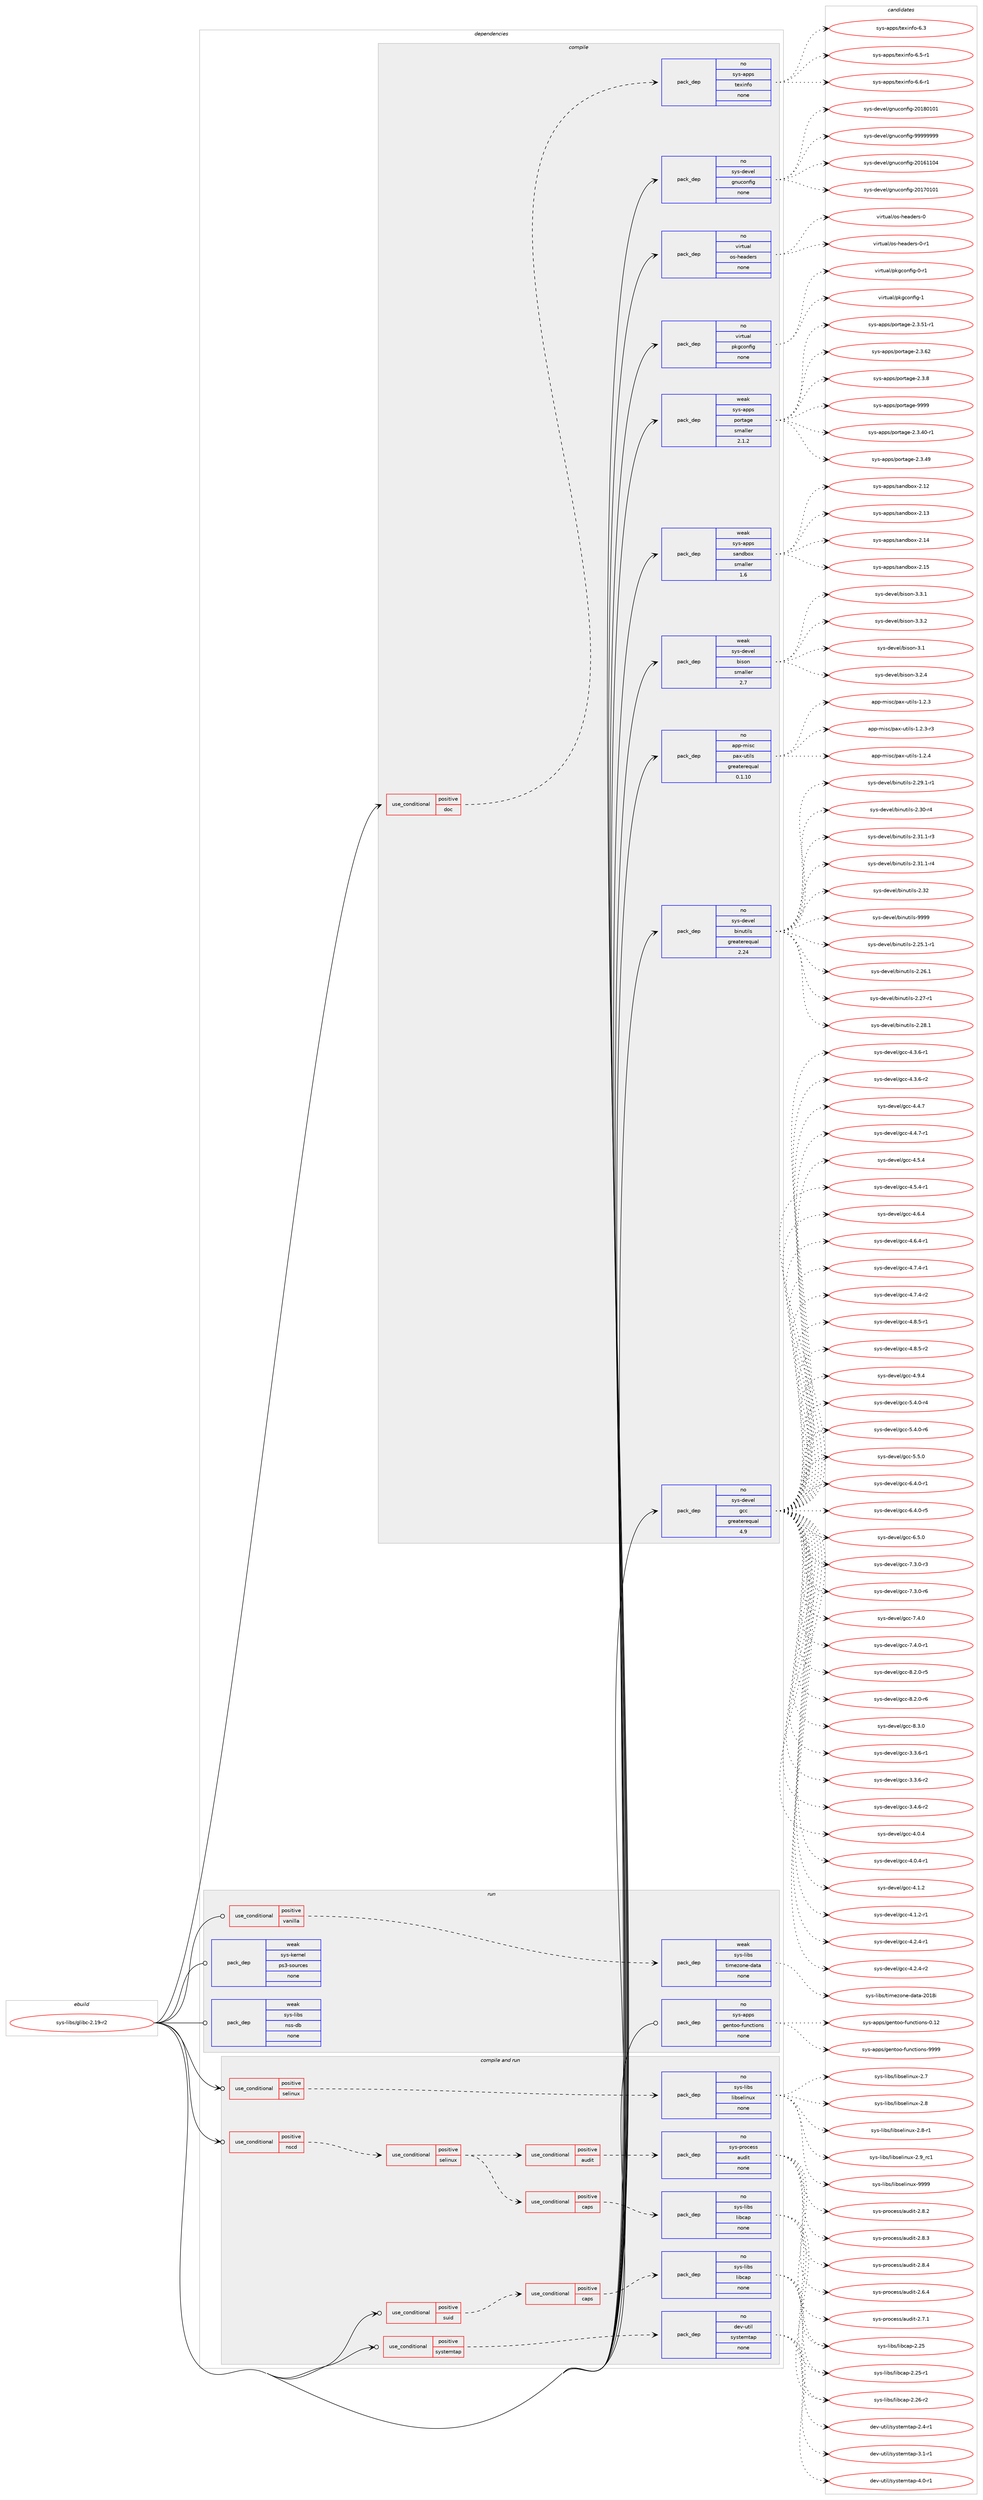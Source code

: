 digraph prolog {

# *************
# Graph options
# *************

newrank=true;
concentrate=true;
compound=true;
graph [rankdir=LR,fontname=Helvetica,fontsize=10,ranksep=1.5];#, ranksep=2.5, nodesep=0.2];
edge  [arrowhead=vee];
node  [fontname=Helvetica,fontsize=10];

# **********
# The ebuild
# **********

subgraph cluster_leftcol {
color=gray;
rank=same;
label=<<i>ebuild</i>>;
id [label="sys-libs/glibc-2.19-r2", color=red, width=4, href="../sys-libs/glibc-2.19-r2.svg"];
}

# ****************
# The dependencies
# ****************

subgraph cluster_midcol {
color=gray;
label=<<i>dependencies</i>>;
subgraph cluster_compile {
fillcolor="#eeeeee";
style=filled;
label=<<i>compile</i>>;
subgraph cond461608 {
dependency1737065 [label=<<TABLE BORDER="0" CELLBORDER="1" CELLSPACING="0" CELLPADDING="4"><TR><TD ROWSPAN="3" CELLPADDING="10">use_conditional</TD></TR><TR><TD>positive</TD></TR><TR><TD>doc</TD></TR></TABLE>>, shape=none, color=red];
subgraph pack1246850 {
dependency1737066 [label=<<TABLE BORDER="0" CELLBORDER="1" CELLSPACING="0" CELLPADDING="4" WIDTH="220"><TR><TD ROWSPAN="6" CELLPADDING="30">pack_dep</TD></TR><TR><TD WIDTH="110">no</TD></TR><TR><TD>sys-apps</TD></TR><TR><TD>texinfo</TD></TR><TR><TD>none</TD></TR><TR><TD></TD></TR></TABLE>>, shape=none, color=blue];
}
dependency1737065:e -> dependency1737066:w [weight=20,style="dashed",arrowhead="vee"];
}
id:e -> dependency1737065:w [weight=20,style="solid",arrowhead="vee"];
subgraph pack1246851 {
dependency1737067 [label=<<TABLE BORDER="0" CELLBORDER="1" CELLSPACING="0" CELLPADDING="4" WIDTH="220"><TR><TD ROWSPAN="6" CELLPADDING="30">pack_dep</TD></TR><TR><TD WIDTH="110">no</TD></TR><TR><TD>app-misc</TD></TR><TR><TD>pax-utils</TD></TR><TR><TD>greaterequal</TD></TR><TR><TD>0.1.10</TD></TR></TABLE>>, shape=none, color=blue];
}
id:e -> dependency1737067:w [weight=20,style="solid",arrowhead="vee"];
subgraph pack1246852 {
dependency1737068 [label=<<TABLE BORDER="0" CELLBORDER="1" CELLSPACING="0" CELLPADDING="4" WIDTH="220"><TR><TD ROWSPAN="6" CELLPADDING="30">pack_dep</TD></TR><TR><TD WIDTH="110">no</TD></TR><TR><TD>sys-devel</TD></TR><TR><TD>binutils</TD></TR><TR><TD>greaterequal</TD></TR><TR><TD>2.24</TD></TR></TABLE>>, shape=none, color=blue];
}
id:e -> dependency1737068:w [weight=20,style="solid",arrowhead="vee"];
subgraph pack1246853 {
dependency1737069 [label=<<TABLE BORDER="0" CELLBORDER="1" CELLSPACING="0" CELLPADDING="4" WIDTH="220"><TR><TD ROWSPAN="6" CELLPADDING="30">pack_dep</TD></TR><TR><TD WIDTH="110">no</TD></TR><TR><TD>sys-devel</TD></TR><TR><TD>gcc</TD></TR><TR><TD>greaterequal</TD></TR><TR><TD>4.9</TD></TR></TABLE>>, shape=none, color=blue];
}
id:e -> dependency1737069:w [weight=20,style="solid",arrowhead="vee"];
subgraph pack1246854 {
dependency1737070 [label=<<TABLE BORDER="0" CELLBORDER="1" CELLSPACING="0" CELLPADDING="4" WIDTH="220"><TR><TD ROWSPAN="6" CELLPADDING="30">pack_dep</TD></TR><TR><TD WIDTH="110">no</TD></TR><TR><TD>sys-devel</TD></TR><TR><TD>gnuconfig</TD></TR><TR><TD>none</TD></TR><TR><TD></TD></TR></TABLE>>, shape=none, color=blue];
}
id:e -> dependency1737070:w [weight=20,style="solid",arrowhead="vee"];
subgraph pack1246855 {
dependency1737071 [label=<<TABLE BORDER="0" CELLBORDER="1" CELLSPACING="0" CELLPADDING="4" WIDTH="220"><TR><TD ROWSPAN="6" CELLPADDING="30">pack_dep</TD></TR><TR><TD WIDTH="110">no</TD></TR><TR><TD>virtual</TD></TR><TR><TD>os-headers</TD></TR><TR><TD>none</TD></TR><TR><TD></TD></TR></TABLE>>, shape=none, color=blue];
}
id:e -> dependency1737071:w [weight=20,style="solid",arrowhead="vee"];
subgraph pack1246856 {
dependency1737072 [label=<<TABLE BORDER="0" CELLBORDER="1" CELLSPACING="0" CELLPADDING="4" WIDTH="220"><TR><TD ROWSPAN="6" CELLPADDING="30">pack_dep</TD></TR><TR><TD WIDTH="110">no</TD></TR><TR><TD>virtual</TD></TR><TR><TD>pkgconfig</TD></TR><TR><TD>none</TD></TR><TR><TD></TD></TR></TABLE>>, shape=none, color=blue];
}
id:e -> dependency1737072:w [weight=20,style="solid",arrowhead="vee"];
subgraph pack1246857 {
dependency1737073 [label=<<TABLE BORDER="0" CELLBORDER="1" CELLSPACING="0" CELLPADDING="4" WIDTH="220"><TR><TD ROWSPAN="6" CELLPADDING="30">pack_dep</TD></TR><TR><TD WIDTH="110">weak</TD></TR><TR><TD>sys-apps</TD></TR><TR><TD>portage</TD></TR><TR><TD>smaller</TD></TR><TR><TD>2.1.2</TD></TR></TABLE>>, shape=none, color=blue];
}
id:e -> dependency1737073:w [weight=20,style="solid",arrowhead="vee"];
subgraph pack1246858 {
dependency1737074 [label=<<TABLE BORDER="0" CELLBORDER="1" CELLSPACING="0" CELLPADDING="4" WIDTH="220"><TR><TD ROWSPAN="6" CELLPADDING="30">pack_dep</TD></TR><TR><TD WIDTH="110">weak</TD></TR><TR><TD>sys-apps</TD></TR><TR><TD>sandbox</TD></TR><TR><TD>smaller</TD></TR><TR><TD>1.6</TD></TR></TABLE>>, shape=none, color=blue];
}
id:e -> dependency1737074:w [weight=20,style="solid",arrowhead="vee"];
subgraph pack1246859 {
dependency1737075 [label=<<TABLE BORDER="0" CELLBORDER="1" CELLSPACING="0" CELLPADDING="4" WIDTH="220"><TR><TD ROWSPAN="6" CELLPADDING="30">pack_dep</TD></TR><TR><TD WIDTH="110">weak</TD></TR><TR><TD>sys-devel</TD></TR><TR><TD>bison</TD></TR><TR><TD>smaller</TD></TR><TR><TD>2.7</TD></TR></TABLE>>, shape=none, color=blue];
}
id:e -> dependency1737075:w [weight=20,style="solid",arrowhead="vee"];
}
subgraph cluster_compileandrun {
fillcolor="#eeeeee";
style=filled;
label=<<i>compile and run</i>>;
subgraph cond461609 {
dependency1737076 [label=<<TABLE BORDER="0" CELLBORDER="1" CELLSPACING="0" CELLPADDING="4"><TR><TD ROWSPAN="3" CELLPADDING="10">use_conditional</TD></TR><TR><TD>positive</TD></TR><TR><TD>nscd</TD></TR></TABLE>>, shape=none, color=red];
subgraph cond461610 {
dependency1737077 [label=<<TABLE BORDER="0" CELLBORDER="1" CELLSPACING="0" CELLPADDING="4"><TR><TD ROWSPAN="3" CELLPADDING="10">use_conditional</TD></TR><TR><TD>positive</TD></TR><TR><TD>selinux</TD></TR></TABLE>>, shape=none, color=red];
subgraph cond461611 {
dependency1737078 [label=<<TABLE BORDER="0" CELLBORDER="1" CELLSPACING="0" CELLPADDING="4"><TR><TD ROWSPAN="3" CELLPADDING="10">use_conditional</TD></TR><TR><TD>positive</TD></TR><TR><TD>audit</TD></TR></TABLE>>, shape=none, color=red];
subgraph pack1246860 {
dependency1737079 [label=<<TABLE BORDER="0" CELLBORDER="1" CELLSPACING="0" CELLPADDING="4" WIDTH="220"><TR><TD ROWSPAN="6" CELLPADDING="30">pack_dep</TD></TR><TR><TD WIDTH="110">no</TD></TR><TR><TD>sys-process</TD></TR><TR><TD>audit</TD></TR><TR><TD>none</TD></TR><TR><TD></TD></TR></TABLE>>, shape=none, color=blue];
}
dependency1737078:e -> dependency1737079:w [weight=20,style="dashed",arrowhead="vee"];
}
dependency1737077:e -> dependency1737078:w [weight=20,style="dashed",arrowhead="vee"];
subgraph cond461612 {
dependency1737080 [label=<<TABLE BORDER="0" CELLBORDER="1" CELLSPACING="0" CELLPADDING="4"><TR><TD ROWSPAN="3" CELLPADDING="10">use_conditional</TD></TR><TR><TD>positive</TD></TR><TR><TD>caps</TD></TR></TABLE>>, shape=none, color=red];
subgraph pack1246861 {
dependency1737081 [label=<<TABLE BORDER="0" CELLBORDER="1" CELLSPACING="0" CELLPADDING="4" WIDTH="220"><TR><TD ROWSPAN="6" CELLPADDING="30">pack_dep</TD></TR><TR><TD WIDTH="110">no</TD></TR><TR><TD>sys-libs</TD></TR><TR><TD>libcap</TD></TR><TR><TD>none</TD></TR><TR><TD></TD></TR></TABLE>>, shape=none, color=blue];
}
dependency1737080:e -> dependency1737081:w [weight=20,style="dashed",arrowhead="vee"];
}
dependency1737077:e -> dependency1737080:w [weight=20,style="dashed",arrowhead="vee"];
}
dependency1737076:e -> dependency1737077:w [weight=20,style="dashed",arrowhead="vee"];
}
id:e -> dependency1737076:w [weight=20,style="solid",arrowhead="odotvee"];
subgraph cond461613 {
dependency1737082 [label=<<TABLE BORDER="0" CELLBORDER="1" CELLSPACING="0" CELLPADDING="4"><TR><TD ROWSPAN="3" CELLPADDING="10">use_conditional</TD></TR><TR><TD>positive</TD></TR><TR><TD>selinux</TD></TR></TABLE>>, shape=none, color=red];
subgraph pack1246862 {
dependency1737083 [label=<<TABLE BORDER="0" CELLBORDER="1" CELLSPACING="0" CELLPADDING="4" WIDTH="220"><TR><TD ROWSPAN="6" CELLPADDING="30">pack_dep</TD></TR><TR><TD WIDTH="110">no</TD></TR><TR><TD>sys-libs</TD></TR><TR><TD>libselinux</TD></TR><TR><TD>none</TD></TR><TR><TD></TD></TR></TABLE>>, shape=none, color=blue];
}
dependency1737082:e -> dependency1737083:w [weight=20,style="dashed",arrowhead="vee"];
}
id:e -> dependency1737082:w [weight=20,style="solid",arrowhead="odotvee"];
subgraph cond461614 {
dependency1737084 [label=<<TABLE BORDER="0" CELLBORDER="1" CELLSPACING="0" CELLPADDING="4"><TR><TD ROWSPAN="3" CELLPADDING="10">use_conditional</TD></TR><TR><TD>positive</TD></TR><TR><TD>suid</TD></TR></TABLE>>, shape=none, color=red];
subgraph cond461615 {
dependency1737085 [label=<<TABLE BORDER="0" CELLBORDER="1" CELLSPACING="0" CELLPADDING="4"><TR><TD ROWSPAN="3" CELLPADDING="10">use_conditional</TD></TR><TR><TD>positive</TD></TR><TR><TD>caps</TD></TR></TABLE>>, shape=none, color=red];
subgraph pack1246863 {
dependency1737086 [label=<<TABLE BORDER="0" CELLBORDER="1" CELLSPACING="0" CELLPADDING="4" WIDTH="220"><TR><TD ROWSPAN="6" CELLPADDING="30">pack_dep</TD></TR><TR><TD WIDTH="110">no</TD></TR><TR><TD>sys-libs</TD></TR><TR><TD>libcap</TD></TR><TR><TD>none</TD></TR><TR><TD></TD></TR></TABLE>>, shape=none, color=blue];
}
dependency1737085:e -> dependency1737086:w [weight=20,style="dashed",arrowhead="vee"];
}
dependency1737084:e -> dependency1737085:w [weight=20,style="dashed",arrowhead="vee"];
}
id:e -> dependency1737084:w [weight=20,style="solid",arrowhead="odotvee"];
subgraph cond461616 {
dependency1737087 [label=<<TABLE BORDER="0" CELLBORDER="1" CELLSPACING="0" CELLPADDING="4"><TR><TD ROWSPAN="3" CELLPADDING="10">use_conditional</TD></TR><TR><TD>positive</TD></TR><TR><TD>systemtap</TD></TR></TABLE>>, shape=none, color=red];
subgraph pack1246864 {
dependency1737088 [label=<<TABLE BORDER="0" CELLBORDER="1" CELLSPACING="0" CELLPADDING="4" WIDTH="220"><TR><TD ROWSPAN="6" CELLPADDING="30">pack_dep</TD></TR><TR><TD WIDTH="110">no</TD></TR><TR><TD>dev-util</TD></TR><TR><TD>systemtap</TD></TR><TR><TD>none</TD></TR><TR><TD></TD></TR></TABLE>>, shape=none, color=blue];
}
dependency1737087:e -> dependency1737088:w [weight=20,style="dashed",arrowhead="vee"];
}
id:e -> dependency1737087:w [weight=20,style="solid",arrowhead="odotvee"];
}
subgraph cluster_run {
fillcolor="#eeeeee";
style=filled;
label=<<i>run</i>>;
subgraph cond461617 {
dependency1737089 [label=<<TABLE BORDER="0" CELLBORDER="1" CELLSPACING="0" CELLPADDING="4"><TR><TD ROWSPAN="3" CELLPADDING="10">use_conditional</TD></TR><TR><TD>positive</TD></TR><TR><TD>vanilla</TD></TR></TABLE>>, shape=none, color=red];
subgraph pack1246865 {
dependency1737090 [label=<<TABLE BORDER="0" CELLBORDER="1" CELLSPACING="0" CELLPADDING="4" WIDTH="220"><TR><TD ROWSPAN="6" CELLPADDING="30">pack_dep</TD></TR><TR><TD WIDTH="110">weak</TD></TR><TR><TD>sys-libs</TD></TR><TR><TD>timezone-data</TD></TR><TR><TD>none</TD></TR><TR><TD></TD></TR></TABLE>>, shape=none, color=blue];
}
dependency1737089:e -> dependency1737090:w [weight=20,style="dashed",arrowhead="vee"];
}
id:e -> dependency1737089:w [weight=20,style="solid",arrowhead="odot"];
subgraph pack1246866 {
dependency1737091 [label=<<TABLE BORDER="0" CELLBORDER="1" CELLSPACING="0" CELLPADDING="4" WIDTH="220"><TR><TD ROWSPAN="6" CELLPADDING="30">pack_dep</TD></TR><TR><TD WIDTH="110">no</TD></TR><TR><TD>sys-apps</TD></TR><TR><TD>gentoo-functions</TD></TR><TR><TD>none</TD></TR><TR><TD></TD></TR></TABLE>>, shape=none, color=blue];
}
id:e -> dependency1737091:w [weight=20,style="solid",arrowhead="odot"];
subgraph pack1246867 {
dependency1737092 [label=<<TABLE BORDER="0" CELLBORDER="1" CELLSPACING="0" CELLPADDING="4" WIDTH="220"><TR><TD ROWSPAN="6" CELLPADDING="30">pack_dep</TD></TR><TR><TD WIDTH="110">weak</TD></TR><TR><TD>sys-kernel</TD></TR><TR><TD>ps3-sources</TD></TR><TR><TD>none</TD></TR><TR><TD></TD></TR></TABLE>>, shape=none, color=blue];
}
id:e -> dependency1737092:w [weight=20,style="solid",arrowhead="odot"];
subgraph pack1246868 {
dependency1737093 [label=<<TABLE BORDER="0" CELLBORDER="1" CELLSPACING="0" CELLPADDING="4" WIDTH="220"><TR><TD ROWSPAN="6" CELLPADDING="30">pack_dep</TD></TR><TR><TD WIDTH="110">weak</TD></TR><TR><TD>sys-libs</TD></TR><TR><TD>nss-db</TD></TR><TR><TD>none</TD></TR><TR><TD></TD></TR></TABLE>>, shape=none, color=blue];
}
id:e -> dependency1737093:w [weight=20,style="solid",arrowhead="odot"];
}
}

# **************
# The candidates
# **************

subgraph cluster_choices {
rank=same;
color=gray;
label=<<i>candidates</i>>;

subgraph choice1246850 {
color=black;
nodesep=1;
choice11512111545971121121154711610112010511010211145544651 [label="sys-apps/texinfo-6.3", color=red, width=4,href="../sys-apps/texinfo-6.3.svg"];
choice115121115459711211211547116101120105110102111455446534511449 [label="sys-apps/texinfo-6.5-r1", color=red, width=4,href="../sys-apps/texinfo-6.5-r1.svg"];
choice115121115459711211211547116101120105110102111455446544511449 [label="sys-apps/texinfo-6.6-r1", color=red, width=4,href="../sys-apps/texinfo-6.6-r1.svg"];
dependency1737066:e -> choice11512111545971121121154711610112010511010211145544651:w [style=dotted,weight="100"];
dependency1737066:e -> choice115121115459711211211547116101120105110102111455446534511449:w [style=dotted,weight="100"];
dependency1737066:e -> choice115121115459711211211547116101120105110102111455446544511449:w [style=dotted,weight="100"];
}
subgraph choice1246851 {
color=black;
nodesep=1;
choice971121124510910511599471129712045117116105108115454946504651 [label="app-misc/pax-utils-1.2.3", color=red, width=4,href="../app-misc/pax-utils-1.2.3.svg"];
choice9711211245109105115994711297120451171161051081154549465046514511451 [label="app-misc/pax-utils-1.2.3-r3", color=red, width=4,href="../app-misc/pax-utils-1.2.3-r3.svg"];
choice971121124510910511599471129712045117116105108115454946504652 [label="app-misc/pax-utils-1.2.4", color=red, width=4,href="../app-misc/pax-utils-1.2.4.svg"];
dependency1737067:e -> choice971121124510910511599471129712045117116105108115454946504651:w [style=dotted,weight="100"];
dependency1737067:e -> choice9711211245109105115994711297120451171161051081154549465046514511451:w [style=dotted,weight="100"];
dependency1737067:e -> choice971121124510910511599471129712045117116105108115454946504652:w [style=dotted,weight="100"];
}
subgraph choice1246852 {
color=black;
nodesep=1;
choice115121115451001011181011084798105110117116105108115455046505346494511449 [label="sys-devel/binutils-2.25.1-r1", color=red, width=4,href="../sys-devel/binutils-2.25.1-r1.svg"];
choice11512111545100101118101108479810511011711610510811545504650544649 [label="sys-devel/binutils-2.26.1", color=red, width=4,href="../sys-devel/binutils-2.26.1.svg"];
choice11512111545100101118101108479810511011711610510811545504650554511449 [label="sys-devel/binutils-2.27-r1", color=red, width=4,href="../sys-devel/binutils-2.27-r1.svg"];
choice11512111545100101118101108479810511011711610510811545504650564649 [label="sys-devel/binutils-2.28.1", color=red, width=4,href="../sys-devel/binutils-2.28.1.svg"];
choice115121115451001011181011084798105110117116105108115455046505746494511449 [label="sys-devel/binutils-2.29.1-r1", color=red, width=4,href="../sys-devel/binutils-2.29.1-r1.svg"];
choice11512111545100101118101108479810511011711610510811545504651484511452 [label="sys-devel/binutils-2.30-r4", color=red, width=4,href="../sys-devel/binutils-2.30-r4.svg"];
choice115121115451001011181011084798105110117116105108115455046514946494511451 [label="sys-devel/binutils-2.31.1-r3", color=red, width=4,href="../sys-devel/binutils-2.31.1-r3.svg"];
choice115121115451001011181011084798105110117116105108115455046514946494511452 [label="sys-devel/binutils-2.31.1-r4", color=red, width=4,href="../sys-devel/binutils-2.31.1-r4.svg"];
choice1151211154510010111810110847981051101171161051081154550465150 [label="sys-devel/binutils-2.32", color=red, width=4,href="../sys-devel/binutils-2.32.svg"];
choice1151211154510010111810110847981051101171161051081154557575757 [label="sys-devel/binutils-9999", color=red, width=4,href="../sys-devel/binutils-9999.svg"];
dependency1737068:e -> choice115121115451001011181011084798105110117116105108115455046505346494511449:w [style=dotted,weight="100"];
dependency1737068:e -> choice11512111545100101118101108479810511011711610510811545504650544649:w [style=dotted,weight="100"];
dependency1737068:e -> choice11512111545100101118101108479810511011711610510811545504650554511449:w [style=dotted,weight="100"];
dependency1737068:e -> choice11512111545100101118101108479810511011711610510811545504650564649:w [style=dotted,weight="100"];
dependency1737068:e -> choice115121115451001011181011084798105110117116105108115455046505746494511449:w [style=dotted,weight="100"];
dependency1737068:e -> choice11512111545100101118101108479810511011711610510811545504651484511452:w [style=dotted,weight="100"];
dependency1737068:e -> choice115121115451001011181011084798105110117116105108115455046514946494511451:w [style=dotted,weight="100"];
dependency1737068:e -> choice115121115451001011181011084798105110117116105108115455046514946494511452:w [style=dotted,weight="100"];
dependency1737068:e -> choice1151211154510010111810110847981051101171161051081154550465150:w [style=dotted,weight="100"];
dependency1737068:e -> choice1151211154510010111810110847981051101171161051081154557575757:w [style=dotted,weight="100"];
}
subgraph choice1246853 {
color=black;
nodesep=1;
choice115121115451001011181011084710399994551465146544511449 [label="sys-devel/gcc-3.3.6-r1", color=red, width=4,href="../sys-devel/gcc-3.3.6-r1.svg"];
choice115121115451001011181011084710399994551465146544511450 [label="sys-devel/gcc-3.3.6-r2", color=red, width=4,href="../sys-devel/gcc-3.3.6-r2.svg"];
choice115121115451001011181011084710399994551465246544511450 [label="sys-devel/gcc-3.4.6-r2", color=red, width=4,href="../sys-devel/gcc-3.4.6-r2.svg"];
choice11512111545100101118101108471039999455246484652 [label="sys-devel/gcc-4.0.4", color=red, width=4,href="../sys-devel/gcc-4.0.4.svg"];
choice115121115451001011181011084710399994552464846524511449 [label="sys-devel/gcc-4.0.4-r1", color=red, width=4,href="../sys-devel/gcc-4.0.4-r1.svg"];
choice11512111545100101118101108471039999455246494650 [label="sys-devel/gcc-4.1.2", color=red, width=4,href="../sys-devel/gcc-4.1.2.svg"];
choice115121115451001011181011084710399994552464946504511449 [label="sys-devel/gcc-4.1.2-r1", color=red, width=4,href="../sys-devel/gcc-4.1.2-r1.svg"];
choice115121115451001011181011084710399994552465046524511449 [label="sys-devel/gcc-4.2.4-r1", color=red, width=4,href="../sys-devel/gcc-4.2.4-r1.svg"];
choice115121115451001011181011084710399994552465046524511450 [label="sys-devel/gcc-4.2.4-r2", color=red, width=4,href="../sys-devel/gcc-4.2.4-r2.svg"];
choice115121115451001011181011084710399994552465146544511449 [label="sys-devel/gcc-4.3.6-r1", color=red, width=4,href="../sys-devel/gcc-4.3.6-r1.svg"];
choice115121115451001011181011084710399994552465146544511450 [label="sys-devel/gcc-4.3.6-r2", color=red, width=4,href="../sys-devel/gcc-4.3.6-r2.svg"];
choice11512111545100101118101108471039999455246524655 [label="sys-devel/gcc-4.4.7", color=red, width=4,href="../sys-devel/gcc-4.4.7.svg"];
choice115121115451001011181011084710399994552465246554511449 [label="sys-devel/gcc-4.4.7-r1", color=red, width=4,href="../sys-devel/gcc-4.4.7-r1.svg"];
choice11512111545100101118101108471039999455246534652 [label="sys-devel/gcc-4.5.4", color=red, width=4,href="../sys-devel/gcc-4.5.4.svg"];
choice115121115451001011181011084710399994552465346524511449 [label="sys-devel/gcc-4.5.4-r1", color=red, width=4,href="../sys-devel/gcc-4.5.4-r1.svg"];
choice11512111545100101118101108471039999455246544652 [label="sys-devel/gcc-4.6.4", color=red, width=4,href="../sys-devel/gcc-4.6.4.svg"];
choice115121115451001011181011084710399994552465446524511449 [label="sys-devel/gcc-4.6.4-r1", color=red, width=4,href="../sys-devel/gcc-4.6.4-r1.svg"];
choice115121115451001011181011084710399994552465546524511449 [label="sys-devel/gcc-4.7.4-r1", color=red, width=4,href="../sys-devel/gcc-4.7.4-r1.svg"];
choice115121115451001011181011084710399994552465546524511450 [label="sys-devel/gcc-4.7.4-r2", color=red, width=4,href="../sys-devel/gcc-4.7.4-r2.svg"];
choice115121115451001011181011084710399994552465646534511449 [label="sys-devel/gcc-4.8.5-r1", color=red, width=4,href="../sys-devel/gcc-4.8.5-r1.svg"];
choice115121115451001011181011084710399994552465646534511450 [label="sys-devel/gcc-4.8.5-r2", color=red, width=4,href="../sys-devel/gcc-4.8.5-r2.svg"];
choice11512111545100101118101108471039999455246574652 [label="sys-devel/gcc-4.9.4", color=red, width=4,href="../sys-devel/gcc-4.9.4.svg"];
choice115121115451001011181011084710399994553465246484511452 [label="sys-devel/gcc-5.4.0-r4", color=red, width=4,href="../sys-devel/gcc-5.4.0-r4.svg"];
choice115121115451001011181011084710399994553465246484511454 [label="sys-devel/gcc-5.4.0-r6", color=red, width=4,href="../sys-devel/gcc-5.4.0-r6.svg"];
choice11512111545100101118101108471039999455346534648 [label="sys-devel/gcc-5.5.0", color=red, width=4,href="../sys-devel/gcc-5.5.0.svg"];
choice115121115451001011181011084710399994554465246484511449 [label="sys-devel/gcc-6.4.0-r1", color=red, width=4,href="../sys-devel/gcc-6.4.0-r1.svg"];
choice115121115451001011181011084710399994554465246484511453 [label="sys-devel/gcc-6.4.0-r5", color=red, width=4,href="../sys-devel/gcc-6.4.0-r5.svg"];
choice11512111545100101118101108471039999455446534648 [label="sys-devel/gcc-6.5.0", color=red, width=4,href="../sys-devel/gcc-6.5.0.svg"];
choice115121115451001011181011084710399994555465146484511451 [label="sys-devel/gcc-7.3.0-r3", color=red, width=4,href="../sys-devel/gcc-7.3.0-r3.svg"];
choice115121115451001011181011084710399994555465146484511454 [label="sys-devel/gcc-7.3.0-r6", color=red, width=4,href="../sys-devel/gcc-7.3.0-r6.svg"];
choice11512111545100101118101108471039999455546524648 [label="sys-devel/gcc-7.4.0", color=red, width=4,href="../sys-devel/gcc-7.4.0.svg"];
choice115121115451001011181011084710399994555465246484511449 [label="sys-devel/gcc-7.4.0-r1", color=red, width=4,href="../sys-devel/gcc-7.4.0-r1.svg"];
choice115121115451001011181011084710399994556465046484511453 [label="sys-devel/gcc-8.2.0-r5", color=red, width=4,href="../sys-devel/gcc-8.2.0-r5.svg"];
choice115121115451001011181011084710399994556465046484511454 [label="sys-devel/gcc-8.2.0-r6", color=red, width=4,href="../sys-devel/gcc-8.2.0-r6.svg"];
choice11512111545100101118101108471039999455646514648 [label="sys-devel/gcc-8.3.0", color=red, width=4,href="../sys-devel/gcc-8.3.0.svg"];
dependency1737069:e -> choice115121115451001011181011084710399994551465146544511449:w [style=dotted,weight="100"];
dependency1737069:e -> choice115121115451001011181011084710399994551465146544511450:w [style=dotted,weight="100"];
dependency1737069:e -> choice115121115451001011181011084710399994551465246544511450:w [style=dotted,weight="100"];
dependency1737069:e -> choice11512111545100101118101108471039999455246484652:w [style=dotted,weight="100"];
dependency1737069:e -> choice115121115451001011181011084710399994552464846524511449:w [style=dotted,weight="100"];
dependency1737069:e -> choice11512111545100101118101108471039999455246494650:w [style=dotted,weight="100"];
dependency1737069:e -> choice115121115451001011181011084710399994552464946504511449:w [style=dotted,weight="100"];
dependency1737069:e -> choice115121115451001011181011084710399994552465046524511449:w [style=dotted,weight="100"];
dependency1737069:e -> choice115121115451001011181011084710399994552465046524511450:w [style=dotted,weight="100"];
dependency1737069:e -> choice115121115451001011181011084710399994552465146544511449:w [style=dotted,weight="100"];
dependency1737069:e -> choice115121115451001011181011084710399994552465146544511450:w [style=dotted,weight="100"];
dependency1737069:e -> choice11512111545100101118101108471039999455246524655:w [style=dotted,weight="100"];
dependency1737069:e -> choice115121115451001011181011084710399994552465246554511449:w [style=dotted,weight="100"];
dependency1737069:e -> choice11512111545100101118101108471039999455246534652:w [style=dotted,weight="100"];
dependency1737069:e -> choice115121115451001011181011084710399994552465346524511449:w [style=dotted,weight="100"];
dependency1737069:e -> choice11512111545100101118101108471039999455246544652:w [style=dotted,weight="100"];
dependency1737069:e -> choice115121115451001011181011084710399994552465446524511449:w [style=dotted,weight="100"];
dependency1737069:e -> choice115121115451001011181011084710399994552465546524511449:w [style=dotted,weight="100"];
dependency1737069:e -> choice115121115451001011181011084710399994552465546524511450:w [style=dotted,weight="100"];
dependency1737069:e -> choice115121115451001011181011084710399994552465646534511449:w [style=dotted,weight="100"];
dependency1737069:e -> choice115121115451001011181011084710399994552465646534511450:w [style=dotted,weight="100"];
dependency1737069:e -> choice11512111545100101118101108471039999455246574652:w [style=dotted,weight="100"];
dependency1737069:e -> choice115121115451001011181011084710399994553465246484511452:w [style=dotted,weight="100"];
dependency1737069:e -> choice115121115451001011181011084710399994553465246484511454:w [style=dotted,weight="100"];
dependency1737069:e -> choice11512111545100101118101108471039999455346534648:w [style=dotted,weight="100"];
dependency1737069:e -> choice115121115451001011181011084710399994554465246484511449:w [style=dotted,weight="100"];
dependency1737069:e -> choice115121115451001011181011084710399994554465246484511453:w [style=dotted,weight="100"];
dependency1737069:e -> choice11512111545100101118101108471039999455446534648:w [style=dotted,weight="100"];
dependency1737069:e -> choice115121115451001011181011084710399994555465146484511451:w [style=dotted,weight="100"];
dependency1737069:e -> choice115121115451001011181011084710399994555465146484511454:w [style=dotted,weight="100"];
dependency1737069:e -> choice11512111545100101118101108471039999455546524648:w [style=dotted,weight="100"];
dependency1737069:e -> choice115121115451001011181011084710399994555465246484511449:w [style=dotted,weight="100"];
dependency1737069:e -> choice115121115451001011181011084710399994556465046484511453:w [style=dotted,weight="100"];
dependency1737069:e -> choice115121115451001011181011084710399994556465046484511454:w [style=dotted,weight="100"];
dependency1737069:e -> choice11512111545100101118101108471039999455646514648:w [style=dotted,weight="100"];
}
subgraph choice1246854 {
color=black;
nodesep=1;
choice115121115451001011181011084710311011799111110102105103455048495449494852 [label="sys-devel/gnuconfig-20161104", color=red, width=4,href="../sys-devel/gnuconfig-20161104.svg"];
choice115121115451001011181011084710311011799111110102105103455048495548494849 [label="sys-devel/gnuconfig-20170101", color=red, width=4,href="../sys-devel/gnuconfig-20170101.svg"];
choice115121115451001011181011084710311011799111110102105103455048495648494849 [label="sys-devel/gnuconfig-20180101", color=red, width=4,href="../sys-devel/gnuconfig-20180101.svg"];
choice115121115451001011181011084710311011799111110102105103455757575757575757 [label="sys-devel/gnuconfig-99999999", color=red, width=4,href="../sys-devel/gnuconfig-99999999.svg"];
dependency1737070:e -> choice115121115451001011181011084710311011799111110102105103455048495449494852:w [style=dotted,weight="100"];
dependency1737070:e -> choice115121115451001011181011084710311011799111110102105103455048495548494849:w [style=dotted,weight="100"];
dependency1737070:e -> choice115121115451001011181011084710311011799111110102105103455048495648494849:w [style=dotted,weight="100"];
dependency1737070:e -> choice115121115451001011181011084710311011799111110102105103455757575757575757:w [style=dotted,weight="100"];
}
subgraph choice1246855 {
color=black;
nodesep=1;
choice118105114116117971084711111545104101971001011141154548 [label="virtual/os-headers-0", color=red, width=4,href="../virtual/os-headers-0.svg"];
choice1181051141161179710847111115451041019710010111411545484511449 [label="virtual/os-headers-0-r1", color=red, width=4,href="../virtual/os-headers-0-r1.svg"];
dependency1737071:e -> choice118105114116117971084711111545104101971001011141154548:w [style=dotted,weight="100"];
dependency1737071:e -> choice1181051141161179710847111115451041019710010111411545484511449:w [style=dotted,weight="100"];
}
subgraph choice1246856 {
color=black;
nodesep=1;
choice11810511411611797108471121071039911111010210510345484511449 [label="virtual/pkgconfig-0-r1", color=red, width=4,href="../virtual/pkgconfig-0-r1.svg"];
choice1181051141161179710847112107103991111101021051034549 [label="virtual/pkgconfig-1", color=red, width=4,href="../virtual/pkgconfig-1.svg"];
dependency1737072:e -> choice11810511411611797108471121071039911111010210510345484511449:w [style=dotted,weight="100"];
dependency1737072:e -> choice1181051141161179710847112107103991111101021051034549:w [style=dotted,weight="100"];
}
subgraph choice1246857 {
color=black;
nodesep=1;
choice11512111545971121121154711211111411697103101455046514652484511449 [label="sys-apps/portage-2.3.40-r1", color=red, width=4,href="../sys-apps/portage-2.3.40-r1.svg"];
choice1151211154597112112115471121111141169710310145504651465257 [label="sys-apps/portage-2.3.49", color=red, width=4,href="../sys-apps/portage-2.3.49.svg"];
choice11512111545971121121154711211111411697103101455046514653494511449 [label="sys-apps/portage-2.3.51-r1", color=red, width=4,href="../sys-apps/portage-2.3.51-r1.svg"];
choice1151211154597112112115471121111141169710310145504651465450 [label="sys-apps/portage-2.3.62", color=red, width=4,href="../sys-apps/portage-2.3.62.svg"];
choice11512111545971121121154711211111411697103101455046514656 [label="sys-apps/portage-2.3.8", color=red, width=4,href="../sys-apps/portage-2.3.8.svg"];
choice115121115459711211211547112111114116971031014557575757 [label="sys-apps/portage-9999", color=red, width=4,href="../sys-apps/portage-9999.svg"];
dependency1737073:e -> choice11512111545971121121154711211111411697103101455046514652484511449:w [style=dotted,weight="100"];
dependency1737073:e -> choice1151211154597112112115471121111141169710310145504651465257:w [style=dotted,weight="100"];
dependency1737073:e -> choice11512111545971121121154711211111411697103101455046514653494511449:w [style=dotted,weight="100"];
dependency1737073:e -> choice1151211154597112112115471121111141169710310145504651465450:w [style=dotted,weight="100"];
dependency1737073:e -> choice11512111545971121121154711211111411697103101455046514656:w [style=dotted,weight="100"];
dependency1737073:e -> choice115121115459711211211547112111114116971031014557575757:w [style=dotted,weight="100"];
}
subgraph choice1246858 {
color=black;
nodesep=1;
choice11512111545971121121154711597110100981111204550464950 [label="sys-apps/sandbox-2.12", color=red, width=4,href="../sys-apps/sandbox-2.12.svg"];
choice11512111545971121121154711597110100981111204550464951 [label="sys-apps/sandbox-2.13", color=red, width=4,href="../sys-apps/sandbox-2.13.svg"];
choice11512111545971121121154711597110100981111204550464952 [label="sys-apps/sandbox-2.14", color=red, width=4,href="../sys-apps/sandbox-2.14.svg"];
choice11512111545971121121154711597110100981111204550464953 [label="sys-apps/sandbox-2.15", color=red, width=4,href="../sys-apps/sandbox-2.15.svg"];
dependency1737074:e -> choice11512111545971121121154711597110100981111204550464950:w [style=dotted,weight="100"];
dependency1737074:e -> choice11512111545971121121154711597110100981111204550464951:w [style=dotted,weight="100"];
dependency1737074:e -> choice11512111545971121121154711597110100981111204550464952:w [style=dotted,weight="100"];
dependency1737074:e -> choice11512111545971121121154711597110100981111204550464953:w [style=dotted,weight="100"];
}
subgraph choice1246859 {
color=black;
nodesep=1;
choice11512111545100101118101108479810511511111045514649 [label="sys-devel/bison-3.1", color=red, width=4,href="../sys-devel/bison-3.1.svg"];
choice115121115451001011181011084798105115111110455146504652 [label="sys-devel/bison-3.2.4", color=red, width=4,href="../sys-devel/bison-3.2.4.svg"];
choice115121115451001011181011084798105115111110455146514649 [label="sys-devel/bison-3.3.1", color=red, width=4,href="../sys-devel/bison-3.3.1.svg"];
choice115121115451001011181011084798105115111110455146514650 [label="sys-devel/bison-3.3.2", color=red, width=4,href="../sys-devel/bison-3.3.2.svg"];
dependency1737075:e -> choice11512111545100101118101108479810511511111045514649:w [style=dotted,weight="100"];
dependency1737075:e -> choice115121115451001011181011084798105115111110455146504652:w [style=dotted,weight="100"];
dependency1737075:e -> choice115121115451001011181011084798105115111110455146514649:w [style=dotted,weight="100"];
dependency1737075:e -> choice115121115451001011181011084798105115111110455146514650:w [style=dotted,weight="100"];
}
subgraph choice1246860 {
color=black;
nodesep=1;
choice11512111545112114111991011151154797117100105116455046544652 [label="sys-process/audit-2.6.4", color=red, width=4,href="../sys-process/audit-2.6.4.svg"];
choice11512111545112114111991011151154797117100105116455046554649 [label="sys-process/audit-2.7.1", color=red, width=4,href="../sys-process/audit-2.7.1.svg"];
choice11512111545112114111991011151154797117100105116455046564650 [label="sys-process/audit-2.8.2", color=red, width=4,href="../sys-process/audit-2.8.2.svg"];
choice11512111545112114111991011151154797117100105116455046564651 [label="sys-process/audit-2.8.3", color=red, width=4,href="../sys-process/audit-2.8.3.svg"];
choice11512111545112114111991011151154797117100105116455046564652 [label="sys-process/audit-2.8.4", color=red, width=4,href="../sys-process/audit-2.8.4.svg"];
dependency1737079:e -> choice11512111545112114111991011151154797117100105116455046544652:w [style=dotted,weight="100"];
dependency1737079:e -> choice11512111545112114111991011151154797117100105116455046554649:w [style=dotted,weight="100"];
dependency1737079:e -> choice11512111545112114111991011151154797117100105116455046564650:w [style=dotted,weight="100"];
dependency1737079:e -> choice11512111545112114111991011151154797117100105116455046564651:w [style=dotted,weight="100"];
dependency1737079:e -> choice11512111545112114111991011151154797117100105116455046564652:w [style=dotted,weight="100"];
}
subgraph choice1246861 {
color=black;
nodesep=1;
choice1151211154510810598115471081059899971124550465053 [label="sys-libs/libcap-2.25", color=red, width=4,href="../sys-libs/libcap-2.25.svg"];
choice11512111545108105981154710810598999711245504650534511449 [label="sys-libs/libcap-2.25-r1", color=red, width=4,href="../sys-libs/libcap-2.25-r1.svg"];
choice11512111545108105981154710810598999711245504650544511450 [label="sys-libs/libcap-2.26-r2", color=red, width=4,href="../sys-libs/libcap-2.26-r2.svg"];
dependency1737081:e -> choice1151211154510810598115471081059899971124550465053:w [style=dotted,weight="100"];
dependency1737081:e -> choice11512111545108105981154710810598999711245504650534511449:w [style=dotted,weight="100"];
dependency1737081:e -> choice11512111545108105981154710810598999711245504650544511450:w [style=dotted,weight="100"];
}
subgraph choice1246862 {
color=black;
nodesep=1;
choice1151211154510810598115471081059811510110810511011712045504655 [label="sys-libs/libselinux-2.7", color=red, width=4,href="../sys-libs/libselinux-2.7.svg"];
choice1151211154510810598115471081059811510110810511011712045504656 [label="sys-libs/libselinux-2.8", color=red, width=4,href="../sys-libs/libselinux-2.8.svg"];
choice11512111545108105981154710810598115101108105110117120455046564511449 [label="sys-libs/libselinux-2.8-r1", color=red, width=4,href="../sys-libs/libselinux-2.8-r1.svg"];
choice1151211154510810598115471081059811510110810511011712045504657951149949 [label="sys-libs/libselinux-2.9_rc1", color=red, width=4,href="../sys-libs/libselinux-2.9_rc1.svg"];
choice115121115451081059811547108105981151011081051101171204557575757 [label="sys-libs/libselinux-9999", color=red, width=4,href="../sys-libs/libselinux-9999.svg"];
dependency1737083:e -> choice1151211154510810598115471081059811510110810511011712045504655:w [style=dotted,weight="100"];
dependency1737083:e -> choice1151211154510810598115471081059811510110810511011712045504656:w [style=dotted,weight="100"];
dependency1737083:e -> choice11512111545108105981154710810598115101108105110117120455046564511449:w [style=dotted,weight="100"];
dependency1737083:e -> choice1151211154510810598115471081059811510110810511011712045504657951149949:w [style=dotted,weight="100"];
dependency1737083:e -> choice115121115451081059811547108105981151011081051101171204557575757:w [style=dotted,weight="100"];
}
subgraph choice1246863 {
color=black;
nodesep=1;
choice1151211154510810598115471081059899971124550465053 [label="sys-libs/libcap-2.25", color=red, width=4,href="../sys-libs/libcap-2.25.svg"];
choice11512111545108105981154710810598999711245504650534511449 [label="sys-libs/libcap-2.25-r1", color=red, width=4,href="../sys-libs/libcap-2.25-r1.svg"];
choice11512111545108105981154710810598999711245504650544511450 [label="sys-libs/libcap-2.26-r2", color=red, width=4,href="../sys-libs/libcap-2.26-r2.svg"];
dependency1737086:e -> choice1151211154510810598115471081059899971124550465053:w [style=dotted,weight="100"];
dependency1737086:e -> choice11512111545108105981154710810598999711245504650534511449:w [style=dotted,weight="100"];
dependency1737086:e -> choice11512111545108105981154710810598999711245504650544511450:w [style=dotted,weight="100"];
}
subgraph choice1246864 {
color=black;
nodesep=1;
choice100101118451171161051084711512111511610110911697112455046524511449 [label="dev-util/systemtap-2.4-r1", color=red, width=4,href="../dev-util/systemtap-2.4-r1.svg"];
choice100101118451171161051084711512111511610110911697112455146494511449 [label="dev-util/systemtap-3.1-r1", color=red, width=4,href="../dev-util/systemtap-3.1-r1.svg"];
choice100101118451171161051084711512111511610110911697112455246484511449 [label="dev-util/systemtap-4.0-r1", color=red, width=4,href="../dev-util/systemtap-4.0-r1.svg"];
dependency1737088:e -> choice100101118451171161051084711512111511610110911697112455046524511449:w [style=dotted,weight="100"];
dependency1737088:e -> choice100101118451171161051084711512111511610110911697112455146494511449:w [style=dotted,weight="100"];
dependency1737088:e -> choice100101118451171161051084711512111511610110911697112455246484511449:w [style=dotted,weight="100"];
}
subgraph choice1246865 {
color=black;
nodesep=1;
choice1151211154510810598115471161051091011221111101014510097116974550484956105 [label="sys-libs/timezone-data-2018i", color=red, width=4,href="../sys-libs/timezone-data-2018i.svg"];
dependency1737090:e -> choice1151211154510810598115471161051091011221111101014510097116974550484956105:w [style=dotted,weight="100"];
}
subgraph choice1246866 {
color=black;
nodesep=1;
choice11512111545971121121154710310111011611111145102117110991161051111101154548464950 [label="sys-apps/gentoo-functions-0.12", color=red, width=4,href="../sys-apps/gentoo-functions-0.12.svg"];
choice11512111545971121121154710310111011611111145102117110991161051111101154557575757 [label="sys-apps/gentoo-functions-9999", color=red, width=4,href="../sys-apps/gentoo-functions-9999.svg"];
dependency1737091:e -> choice11512111545971121121154710310111011611111145102117110991161051111101154548464950:w [style=dotted,weight="100"];
dependency1737091:e -> choice11512111545971121121154710310111011611111145102117110991161051111101154557575757:w [style=dotted,weight="100"];
}
subgraph choice1246867 {
color=black;
nodesep=1;
}
subgraph choice1246868 {
color=black;
nodesep=1;
}
}

}
